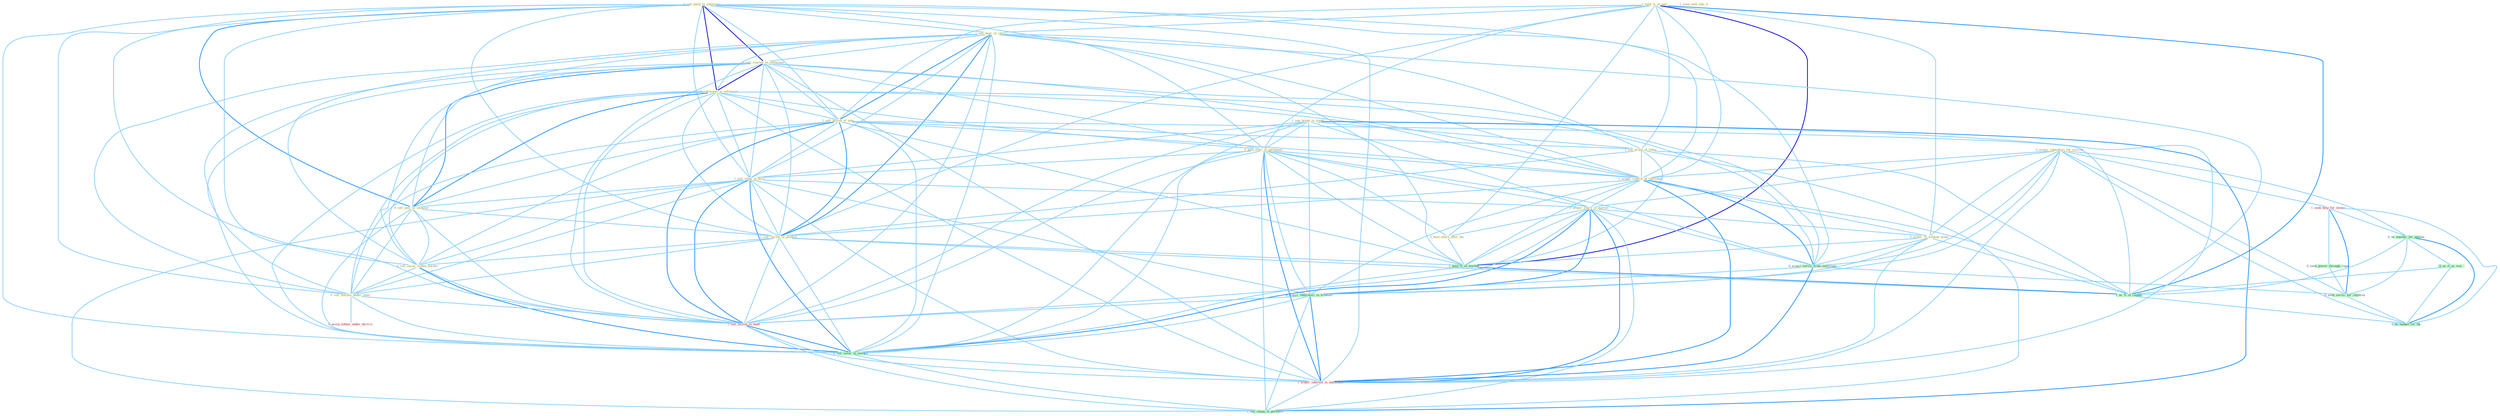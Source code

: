 Graph G{ 
    node
    [shape=polygon,style=filled,width=.5,height=.06,color="#BDFCC9",fixedsize=true,fontsize=4,
    fontcolor="#2f4f4f"];
    {node
    [color="#ffffe0", fontcolor="#8b7d6b"] "0_sell_build_to_entitynam " "1_hold_%_of_unit " "1_sell_beer_of_choic " "0_sell_reactor_to_entitynam " "0_sell_entitynam_to_entitynam " "1_see_break_in_trend " "0_hold_elect_in_entitynam " "1_sell_billion_of_note " "1_see_group_of_letter " "0_acquir_subsidiari_for_million " "1_sell_stake_in_hors " "1_acquir_control_of_entitynam " "0_acquir_share_in_market " "0_acquir_%_without_make " "0_sell_piec_to_investor " "1_seen_noth_like_it " "0_hold_share_after_the " "1_sell_varieti_of_product " "0_sell_secur_within_border " "0_sell_machin_under_label "}
{node [color="#fff0f5", fontcolor="#b22222"] "1_seek_help_for_owner " "1_sell_billion_in_bond " "1_usurp_author_under_doctrin " "1_acquir_interest_in_entitynam "}
edge [color="#B0E2FF"];

	"0_sell_build_to_entitynam " -- "1_sell_beer_of_choic " [w="1", color="#87cefa" ];
	"0_sell_build_to_entitynam " -- "0_sell_reactor_to_entitynam " [w="3", color="#0000cd" , len=0.6];
	"0_sell_build_to_entitynam " -- "0_sell_entitynam_to_entitynam " [w="3", color="#0000cd" , len=0.6];
	"0_sell_build_to_entitynam " -- "0_hold_elect_in_entitynam " [w="1", color="#87cefa" ];
	"0_sell_build_to_entitynam " -- "1_sell_billion_of_note " [w="1", color="#87cefa" ];
	"0_sell_build_to_entitynam " -- "1_sell_stake_in_hors " [w="1", color="#87cefa" ];
	"0_sell_build_to_entitynam " -- "1_acquir_control_of_entitynam " [w="1", color="#87cefa" ];
	"0_sell_build_to_entitynam " -- "0_sell_piec_to_investor " [w="2", color="#1e90ff" , len=0.8];
	"0_sell_build_to_entitynam " -- "1_sell_varieti_of_product " [w="1", color="#87cefa" ];
	"0_sell_build_to_entitynam " -- "0_sell_secur_within_border " [w="1", color="#87cefa" ];
	"0_sell_build_to_entitynam " -- "0_sell_machin_under_label " [w="1", color="#87cefa" ];
	"0_sell_build_to_entitynam " -- "0_acquir_servic_from_entitynam " [w="1", color="#87cefa" ];
	"0_sell_build_to_entitynam " -- "1_sell_billion_in_bond " [w="1", color="#87cefa" ];
	"0_sell_build_to_entitynam " -- "0_sell_secur_in_market " [w="1", color="#87cefa" ];
	"0_sell_build_to_entitynam " -- "1_acquir_interest_in_entitynam " [w="1", color="#87cefa" ];
	"1_hold_%_of_unit " -- "1_sell_beer_of_choic " [w="1", color="#87cefa" ];
	"1_hold_%_of_unit " -- "0_hold_elect_in_entitynam " [w="1", color="#87cefa" ];
	"1_hold_%_of_unit " -- "1_sell_billion_of_note " [w="1", color="#87cefa" ];
	"1_hold_%_of_unit " -- "1_see_group_of_letter " [w="1", color="#87cefa" ];
	"1_hold_%_of_unit " -- "1_acquir_control_of_entitynam " [w="1", color="#87cefa" ];
	"1_hold_%_of_unit " -- "0_acquir_%_without_make " [w="1", color="#87cefa" ];
	"1_hold_%_of_unit " -- "0_hold_share_after_the " [w="1", color="#87cefa" ];
	"1_hold_%_of_unit " -- "1_sell_varieti_of_product " [w="1", color="#87cefa" ];
	"1_hold_%_of_unit " -- "1_hold_%_of_market " [w="3", color="#0000cd" , len=0.6];
	"1_hold_%_of_unit " -- "1_us_%_of_capabl " [w="2", color="#1e90ff" , len=0.8];
	"1_sell_beer_of_choic " -- "0_sell_reactor_to_entitynam " [w="1", color="#87cefa" ];
	"1_sell_beer_of_choic " -- "0_sell_entitynam_to_entitynam " [w="1", color="#87cefa" ];
	"1_sell_beer_of_choic " -- "1_sell_billion_of_note " [w="2", color="#1e90ff" , len=0.8];
	"1_sell_beer_of_choic " -- "1_see_group_of_letter " [w="1", color="#87cefa" ];
	"1_sell_beer_of_choic " -- "1_sell_stake_in_hors " [w="1", color="#87cefa" ];
	"1_sell_beer_of_choic " -- "1_acquir_control_of_entitynam " [w="1", color="#87cefa" ];
	"1_sell_beer_of_choic " -- "0_sell_piec_to_investor " [w="1", color="#87cefa" ];
	"1_sell_beer_of_choic " -- "1_sell_varieti_of_product " [w="2", color="#1e90ff" , len=0.8];
	"1_sell_beer_of_choic " -- "0_sell_secur_within_border " [w="1", color="#87cefa" ];
	"1_sell_beer_of_choic " -- "0_sell_machin_under_label " [w="1", color="#87cefa" ];
	"1_sell_beer_of_choic " -- "1_hold_%_of_market " [w="1", color="#87cefa" ];
	"1_sell_beer_of_choic " -- "1_sell_billion_in_bond " [w="1", color="#87cefa" ];
	"1_sell_beer_of_choic " -- "1_us_%_of_capabl " [w="1", color="#87cefa" ];
	"1_sell_beer_of_choic " -- "0_sell_secur_in_market " [w="1", color="#87cefa" ];
	"0_sell_reactor_to_entitynam " -- "0_sell_entitynam_to_entitynam " [w="3", color="#0000cd" , len=0.6];
	"0_sell_reactor_to_entitynam " -- "0_hold_elect_in_entitynam " [w="1", color="#87cefa" ];
	"0_sell_reactor_to_entitynam " -- "1_sell_billion_of_note " [w="1", color="#87cefa" ];
	"0_sell_reactor_to_entitynam " -- "1_sell_stake_in_hors " [w="1", color="#87cefa" ];
	"0_sell_reactor_to_entitynam " -- "1_acquir_control_of_entitynam " [w="1", color="#87cefa" ];
	"0_sell_reactor_to_entitynam " -- "0_sell_piec_to_investor " [w="2", color="#1e90ff" , len=0.8];
	"0_sell_reactor_to_entitynam " -- "1_sell_varieti_of_product " [w="1", color="#87cefa" ];
	"0_sell_reactor_to_entitynam " -- "0_sell_secur_within_border " [w="1", color="#87cefa" ];
	"0_sell_reactor_to_entitynam " -- "0_sell_machin_under_label " [w="1", color="#87cefa" ];
	"0_sell_reactor_to_entitynam " -- "0_acquir_servic_from_entitynam " [w="1", color="#87cefa" ];
	"0_sell_reactor_to_entitynam " -- "1_sell_billion_in_bond " [w="1", color="#87cefa" ];
	"0_sell_reactor_to_entitynam " -- "0_sell_secur_in_market " [w="1", color="#87cefa" ];
	"0_sell_reactor_to_entitynam " -- "1_acquir_interest_in_entitynam " [w="1", color="#87cefa" ];
	"0_sell_entitynam_to_entitynam " -- "0_hold_elect_in_entitynam " [w="1", color="#87cefa" ];
	"0_sell_entitynam_to_entitynam " -- "1_sell_billion_of_note " [w="1", color="#87cefa" ];
	"0_sell_entitynam_to_entitynam " -- "1_sell_stake_in_hors " [w="1", color="#87cefa" ];
	"0_sell_entitynam_to_entitynam " -- "1_acquir_control_of_entitynam " [w="1", color="#87cefa" ];
	"0_sell_entitynam_to_entitynam " -- "0_sell_piec_to_investor " [w="2", color="#1e90ff" , len=0.8];
	"0_sell_entitynam_to_entitynam " -- "1_sell_varieti_of_product " [w="1", color="#87cefa" ];
	"0_sell_entitynam_to_entitynam " -- "0_sell_secur_within_border " [w="1", color="#87cefa" ];
	"0_sell_entitynam_to_entitynam " -- "0_sell_machin_under_label " [w="1", color="#87cefa" ];
	"0_sell_entitynam_to_entitynam " -- "0_acquir_servic_from_entitynam " [w="1", color="#87cefa" ];
	"0_sell_entitynam_to_entitynam " -- "1_sell_billion_in_bond " [w="1", color="#87cefa" ];
	"0_sell_entitynam_to_entitynam " -- "0_sell_secur_in_market " [w="1", color="#87cefa" ];
	"0_sell_entitynam_to_entitynam " -- "1_acquir_interest_in_entitynam " [w="1", color="#87cefa" ];
	"1_see_break_in_trend " -- "0_hold_elect_in_entitynam " [w="1", color="#87cefa" ];
	"1_see_break_in_trend " -- "1_see_group_of_letter " [w="1", color="#87cefa" ];
	"1_see_break_in_trend " -- "1_sell_stake_in_hors " [w="1", color="#87cefa" ];
	"1_see_break_in_trend " -- "0_acquir_share_in_market " [w="1", color="#87cefa" ];
	"1_see_break_in_trend " -- "0_acquir_laboratori_in_transact " [w="1", color="#87cefa" ];
	"1_see_break_in_trend " -- "1_sell_billion_in_bond " [w="1", color="#87cefa" ];
	"1_see_break_in_trend " -- "0_sell_secur_in_market " [w="1", color="#87cefa" ];
	"1_see_break_in_trend " -- "1_acquir_interest_in_entitynam " [w="1", color="#87cefa" ];
	"1_see_break_in_trend " -- "1_see_chang_in_portfolio " [w="2", color="#1e90ff" , len=0.8];
	"0_hold_elect_in_entitynam " -- "1_sell_stake_in_hors " [w="1", color="#87cefa" ];
	"0_hold_elect_in_entitynam " -- "1_acquir_control_of_entitynam " [w="1", color="#87cefa" ];
	"0_hold_elect_in_entitynam " -- "0_acquir_share_in_market " [w="1", color="#87cefa" ];
	"0_hold_elect_in_entitynam " -- "0_hold_share_after_the " [w="1", color="#87cefa" ];
	"0_hold_elect_in_entitynam " -- "0_acquir_servic_from_entitynam " [w="1", color="#87cefa" ];
	"0_hold_elect_in_entitynam " -- "1_hold_%_of_market " [w="1", color="#87cefa" ];
	"0_hold_elect_in_entitynam " -- "0_acquir_laboratori_in_transact " [w="1", color="#87cefa" ];
	"0_hold_elect_in_entitynam " -- "1_sell_billion_in_bond " [w="1", color="#87cefa" ];
	"0_hold_elect_in_entitynam " -- "0_sell_secur_in_market " [w="1", color="#87cefa" ];
	"0_hold_elect_in_entitynam " -- "1_acquir_interest_in_entitynam " [w="2", color="#1e90ff" , len=0.8];
	"0_hold_elect_in_entitynam " -- "1_see_chang_in_portfolio " [w="1", color="#87cefa" ];
	"1_sell_billion_of_note " -- "1_see_group_of_letter " [w="1", color="#87cefa" ];
	"1_sell_billion_of_note " -- "1_sell_stake_in_hors " [w="1", color="#87cefa" ];
	"1_sell_billion_of_note " -- "1_acquir_control_of_entitynam " [w="1", color="#87cefa" ];
	"1_sell_billion_of_note " -- "0_sell_piec_to_investor " [w="1", color="#87cefa" ];
	"1_sell_billion_of_note " -- "1_sell_varieti_of_product " [w="2", color="#1e90ff" , len=0.8];
	"1_sell_billion_of_note " -- "0_sell_secur_within_border " [w="1", color="#87cefa" ];
	"1_sell_billion_of_note " -- "0_sell_machin_under_label " [w="1", color="#87cefa" ];
	"1_sell_billion_of_note " -- "1_hold_%_of_market " [w="1", color="#87cefa" ];
	"1_sell_billion_of_note " -- "1_sell_billion_in_bond " [w="2", color="#1e90ff" , len=0.8];
	"1_sell_billion_of_note " -- "1_us_%_of_capabl " [w="1", color="#87cefa" ];
	"1_sell_billion_of_note " -- "0_sell_secur_in_market " [w="1", color="#87cefa" ];
	"1_see_group_of_letter " -- "1_acquir_control_of_entitynam " [w="1", color="#87cefa" ];
	"1_see_group_of_letter " -- "1_sell_varieti_of_product " [w="1", color="#87cefa" ];
	"1_see_group_of_letter " -- "1_hold_%_of_market " [w="1", color="#87cefa" ];
	"1_see_group_of_letter " -- "1_us_%_of_capabl " [w="1", color="#87cefa" ];
	"1_see_group_of_letter " -- "1_see_chang_in_portfolio " [w="1", color="#87cefa" ];
	"0_acquir_subsidiari_for_million " -- "1_acquir_control_of_entitynam " [w="1", color="#87cefa" ];
	"0_acquir_subsidiari_for_million " -- "0_acquir_share_in_market " [w="1", color="#87cefa" ];
	"0_acquir_subsidiari_for_million " -- "0_acquir_%_without_make " [w="1", color="#87cefa" ];
	"0_acquir_subsidiari_for_million " -- "1_seek_help_for_owner " [w="1", color="#87cefa" ];
	"0_acquir_subsidiari_for_million " -- "0_acquir_servic_from_entitynam " [w="1", color="#87cefa" ];
	"0_acquir_subsidiari_for_million " -- "0_us_number_for_purpos " [w="1", color="#87cefa" ];
	"0_acquir_subsidiari_for_million " -- "0_acquir_laboratori_in_transact " [w="1", color="#87cefa" ];
	"0_acquir_subsidiari_for_million " -- "1_acquir_interest_in_entitynam " [w="1", color="#87cefa" ];
	"0_acquir_subsidiari_for_million " -- "0_seek_servic_for_children " [w="1", color="#87cefa" ];
	"0_acquir_subsidiari_for_million " -- "0_us_budget_for_thi " [w="1", color="#87cefa" ];
	"1_sell_stake_in_hors " -- "0_acquir_share_in_market " [w="1", color="#87cefa" ];
	"1_sell_stake_in_hors " -- "0_sell_piec_to_investor " [w="1", color="#87cefa" ];
	"1_sell_stake_in_hors " -- "1_sell_varieti_of_product " [w="1", color="#87cefa" ];
	"1_sell_stake_in_hors " -- "0_sell_secur_within_border " [w="1", color="#87cefa" ];
	"1_sell_stake_in_hors " -- "0_sell_machin_under_label " [w="1", color="#87cefa" ];
	"1_sell_stake_in_hors " -- "0_acquir_laboratori_in_transact " [w="1", color="#87cefa" ];
	"1_sell_stake_in_hors " -- "1_sell_billion_in_bond " [w="2", color="#1e90ff" , len=0.8];
	"1_sell_stake_in_hors " -- "0_sell_secur_in_market " [w="2", color="#1e90ff" , len=0.8];
	"1_sell_stake_in_hors " -- "1_acquir_interest_in_entitynam " [w="1", color="#87cefa" ];
	"1_sell_stake_in_hors " -- "1_see_chang_in_portfolio " [w="1", color="#87cefa" ];
	"1_acquir_control_of_entitynam " -- "0_acquir_share_in_market " [w="1", color="#87cefa" ];
	"1_acquir_control_of_entitynam " -- "0_acquir_%_without_make " [w="1", color="#87cefa" ];
	"1_acquir_control_of_entitynam " -- "1_sell_varieti_of_product " [w="1", color="#87cefa" ];
	"1_acquir_control_of_entitynam " -- "0_acquir_servic_from_entitynam " [w="2", color="#1e90ff" , len=0.8];
	"1_acquir_control_of_entitynam " -- "1_hold_%_of_market " [w="1", color="#87cefa" ];
	"1_acquir_control_of_entitynam " -- "0_acquir_laboratori_in_transact " [w="1", color="#87cefa" ];
	"1_acquir_control_of_entitynam " -- "1_us_%_of_capabl " [w="1", color="#87cefa" ];
	"1_acquir_control_of_entitynam " -- "1_acquir_interest_in_entitynam " [w="2", color="#1e90ff" , len=0.8];
	"0_acquir_share_in_market " -- "0_acquir_%_without_make " [w="1", color="#87cefa" ];
	"0_acquir_share_in_market " -- "0_hold_share_after_the " [w="1", color="#87cefa" ];
	"0_acquir_share_in_market " -- "0_acquir_servic_from_entitynam " [w="1", color="#87cefa" ];
	"0_acquir_share_in_market " -- "1_hold_%_of_market " [w="1", color="#87cefa" ];
	"0_acquir_share_in_market " -- "0_acquir_laboratori_in_transact " [w="2", color="#1e90ff" , len=0.8];
	"0_acquir_share_in_market " -- "1_sell_billion_in_bond " [w="1", color="#87cefa" ];
	"0_acquir_share_in_market " -- "0_sell_secur_in_market " [w="2", color="#1e90ff" , len=0.8];
	"0_acquir_share_in_market " -- "1_acquir_interest_in_entitynam " [w="2", color="#1e90ff" , len=0.8];
	"0_acquir_share_in_market " -- "1_see_chang_in_portfolio " [w="1", color="#87cefa" ];
	"0_acquir_%_without_make " -- "0_acquir_servic_from_entitynam " [w="1", color="#87cefa" ];
	"0_acquir_%_without_make " -- "1_hold_%_of_market " [w="1", color="#87cefa" ];
	"0_acquir_%_without_make " -- "0_acquir_laboratori_in_transact " [w="1", color="#87cefa" ];
	"0_acquir_%_without_make " -- "1_us_%_of_capabl " [w="1", color="#87cefa" ];
	"0_acquir_%_without_make " -- "1_acquir_interest_in_entitynam " [w="1", color="#87cefa" ];
	"0_sell_piec_to_investor " -- "1_sell_varieti_of_product " [w="1", color="#87cefa" ];
	"0_sell_piec_to_investor " -- "0_sell_secur_within_border " [w="1", color="#87cefa" ];
	"0_sell_piec_to_investor " -- "0_sell_machin_under_label " [w="1", color="#87cefa" ];
	"0_sell_piec_to_investor " -- "1_sell_billion_in_bond " [w="1", color="#87cefa" ];
	"0_sell_piec_to_investor " -- "0_sell_secur_in_market " [w="1", color="#87cefa" ];
	"0_hold_share_after_the " -- "1_hold_%_of_market " [w="1", color="#87cefa" ];
	"1_sell_varieti_of_product " -- "0_sell_secur_within_border " [w="1", color="#87cefa" ];
	"1_sell_varieti_of_product " -- "0_sell_machin_under_label " [w="1", color="#87cefa" ];
	"1_sell_varieti_of_product " -- "1_hold_%_of_market " [w="1", color="#87cefa" ];
	"1_sell_varieti_of_product " -- "1_sell_billion_in_bond " [w="1", color="#87cefa" ];
	"1_sell_varieti_of_product " -- "1_us_%_of_capabl " [w="1", color="#87cefa" ];
	"1_sell_varieti_of_product " -- "0_sell_secur_in_market " [w="1", color="#87cefa" ];
	"0_sell_secur_within_border " -- "0_sell_machin_under_label " [w="1", color="#87cefa" ];
	"0_sell_secur_within_border " -- "1_sell_billion_in_bond " [w="1", color="#87cefa" ];
	"0_sell_secur_within_border " -- "0_sell_secur_in_market " [w="2", color="#1e90ff" , len=0.8];
	"0_sell_machin_under_label " -- "1_sell_billion_in_bond " [w="1", color="#87cefa" ];
	"0_sell_machin_under_label " -- "1_usurp_author_under_doctrin " [w="1", color="#87cefa" ];
	"0_sell_machin_under_label " -- "0_sell_secur_in_market " [w="1", color="#87cefa" ];
	"1_seek_help_for_owner " -- "0_seek_power_through_regul " [w="1", color="#87cefa" ];
	"1_seek_help_for_owner " -- "0_us_number_for_purpos " [w="1", color="#87cefa" ];
	"1_seek_help_for_owner " -- "0_seek_servic_for_children " [w="2", color="#1e90ff" , len=0.8];
	"1_seek_help_for_owner " -- "0_us_budget_for_thi " [w="1", color="#87cefa" ];
	"0_acquir_servic_from_entitynam " -- "0_acquir_laboratori_in_transact " [w="1", color="#87cefa" ];
	"0_acquir_servic_from_entitynam " -- "1_acquir_interest_in_entitynam " [w="2", color="#1e90ff" , len=0.8];
	"0_acquir_servic_from_entitynam " -- "0_seek_servic_for_children " [w="1", color="#87cefa" ];
	"1_hold_%_of_market " -- "1_us_%_of_capabl " [w="2", color="#1e90ff" , len=0.8];
	"1_hold_%_of_market " -- "0_sell_secur_in_market " [w="1", color="#87cefa" ];
	"0_seek_power_through_regul " -- "0_seek_servic_for_children " [w="1", color="#87cefa" ];
	"0_us_number_for_purpos " -- "0_us_it_as_wai " [w="1", color="#87cefa" ];
	"0_us_number_for_purpos " -- "1_us_%_of_capabl " [w="1", color="#87cefa" ];
	"0_us_number_for_purpos " -- "0_seek_servic_for_children " [w="1", color="#87cefa" ];
	"0_us_number_for_purpos " -- "0_us_budget_for_thi " [w="2", color="#1e90ff" , len=0.8];
	"0_acquir_laboratori_in_transact " -- "1_sell_billion_in_bond " [w="1", color="#87cefa" ];
	"0_acquir_laboratori_in_transact " -- "0_sell_secur_in_market " [w="1", color="#87cefa" ];
	"0_acquir_laboratori_in_transact " -- "1_acquir_interest_in_entitynam " [w="2", color="#1e90ff" , len=0.8];
	"0_acquir_laboratori_in_transact " -- "1_see_chang_in_portfolio " [w="1", color="#87cefa" ];
	"1_sell_billion_in_bond " -- "0_sell_secur_in_market " [w="2", color="#1e90ff" , len=0.8];
	"1_sell_billion_in_bond " -- "1_acquir_interest_in_entitynam " [w="1", color="#87cefa" ];
	"1_sell_billion_in_bond " -- "1_see_chang_in_portfolio " [w="1", color="#87cefa" ];
	"0_us_it_as_wai " -- "1_us_%_of_capabl " [w="1", color="#87cefa" ];
	"0_us_it_as_wai " -- "0_us_budget_for_thi " [w="1", color="#87cefa" ];
	"1_us_%_of_capabl " -- "0_us_budget_for_thi " [w="1", color="#87cefa" ];
	"0_sell_secur_in_market " -- "1_acquir_interest_in_entitynam " [w="1", color="#87cefa" ];
	"0_sell_secur_in_market " -- "1_see_chang_in_portfolio " [w="1", color="#87cefa" ];
	"1_acquir_interest_in_entitynam " -- "1_see_chang_in_portfolio " [w="1", color="#87cefa" ];
	"0_seek_servic_for_children " -- "0_us_budget_for_thi " [w="1", color="#87cefa" ];
}